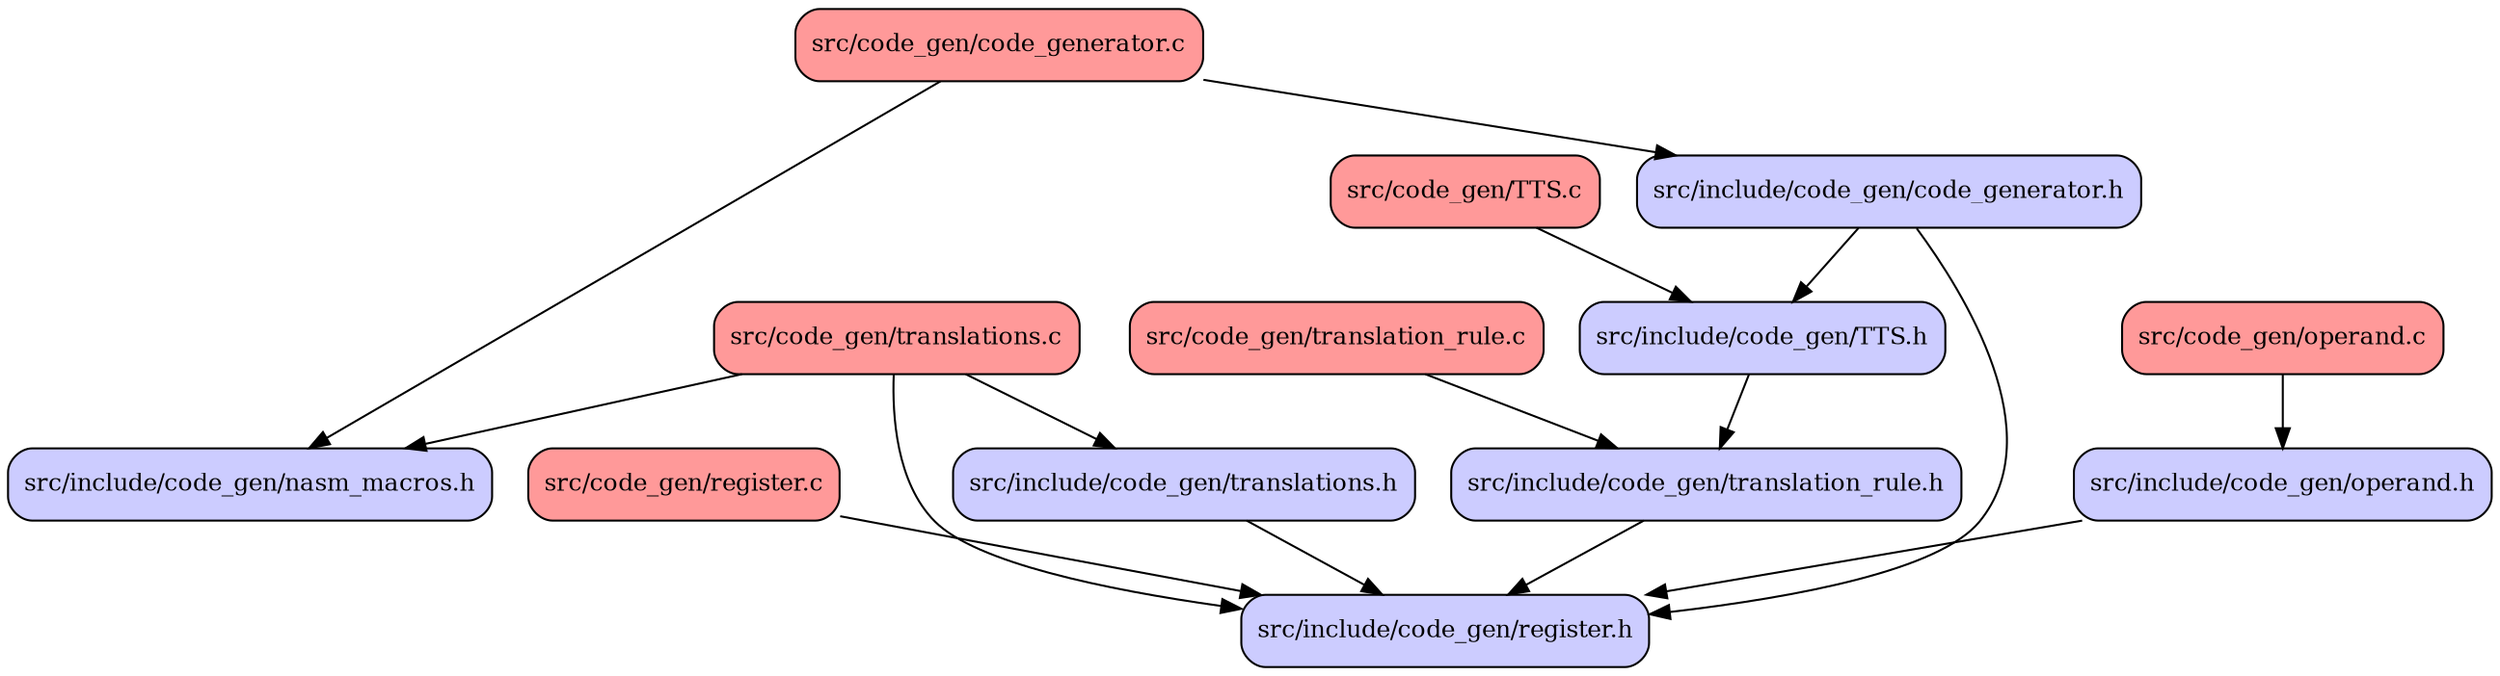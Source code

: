 digraph codeviz {
    splines=true
    sep="+15,15"
    overlap=scalexy

    node [shape=Mrecord, fontsize=12]

    node [fillcolor="#ff9999", style=filled] "src/code_gen/TTS.c"                      [label = "src/code_gen/TTS.c"]
    node [fillcolor="#ff9999", style=filled] "src/code_gen/code_generator.c"           [label = "src/code_gen/code_generator.c"]
    node [fillcolor="#ff9999", style=filled] "src/code_gen/operand.c"                  [label = "src/code_gen/operand.c"]
    node [fillcolor="#ff9999", style=filled] "src/code_gen/register.c"                 [label = "src/code_gen/register.c"]
    node [fillcolor="#ff9999", style=filled] "src/code_gen/translation_rule.c"         [label = "src/code_gen/translation_rule.c"]
    node [fillcolor="#ff9999", style=filled] "src/code_gen/translations.c"             [label = "src/code_gen/translations.c"]
    node [fillcolor="#ccccff", style=filled] "src/include/code_gen/TTS.h"              [label = "src/include/code_gen/TTS.h"]
    node [fillcolor="#ccccff", style=filled] "src/include/code_gen/code_generator.h"   [label = "src/include/code_gen/code_generator.h"]
    node [fillcolor="#ccccff", style=filled] "src/include/code_gen/nasm_macros.h"      [label = "src/include/code_gen/nasm_macros.h"]
    node [fillcolor="#ccccff", style=filled] "src/include/code_gen/operand.h"          [label = "src/include/code_gen/operand.h"]
    node [fillcolor="#ccccff", style=filled] "src/include/code_gen/register.h"         [label = "src/include/code_gen/register.h"]
    node [fillcolor="#ccccff", style=filled] "src/include/code_gen/translation_rule.h" [label = "src/include/code_gen/translation_rule.h"]
    node [fillcolor="#ccccff", style=filled] "src/include/code_gen/translations.h"     [label = "src/include/code_gen/translations.h"]

    "src/code_gen/TTS.c"                      -> "src/include/code_gen/TTS.h"
    "src/code_gen/code_generator.c"           -> "src/include/code_gen/code_generator.h"
    "src/code_gen/code_generator.c"           -> "src/include/code_gen/nasm_macros.h"
    "src/code_gen/operand.c"                  -> "src/include/code_gen/operand.h"
    "src/code_gen/register.c"                 -> "src/include/code_gen/register.h"
    "src/code_gen/translation_rule.c"         -> "src/include/code_gen/translation_rule.h"
    "src/code_gen/translations.c"             -> "src/include/code_gen/translations.h"
    "src/code_gen/translations.c"             -> "src/include/code_gen/nasm_macros.h"
    "src/code_gen/translations.c"             -> "src/include/code_gen/register.h"
    "src/include/code_gen/TTS.h"              -> "src/include/code_gen/translation_rule.h"
    "src/include/code_gen/code_generator.h"   -> "src/include/code_gen/TTS.h"
    "src/include/code_gen/code_generator.h"   -> "src/include/code_gen/register.h"
    "src/include/code_gen/operand.h"          -> "src/include/code_gen/register.h"
    "src/include/code_gen/translation_rule.h" -> "src/include/code_gen/register.h"
    "src/include/code_gen/translations.h"     -> "src/include/code_gen/register.h"
}